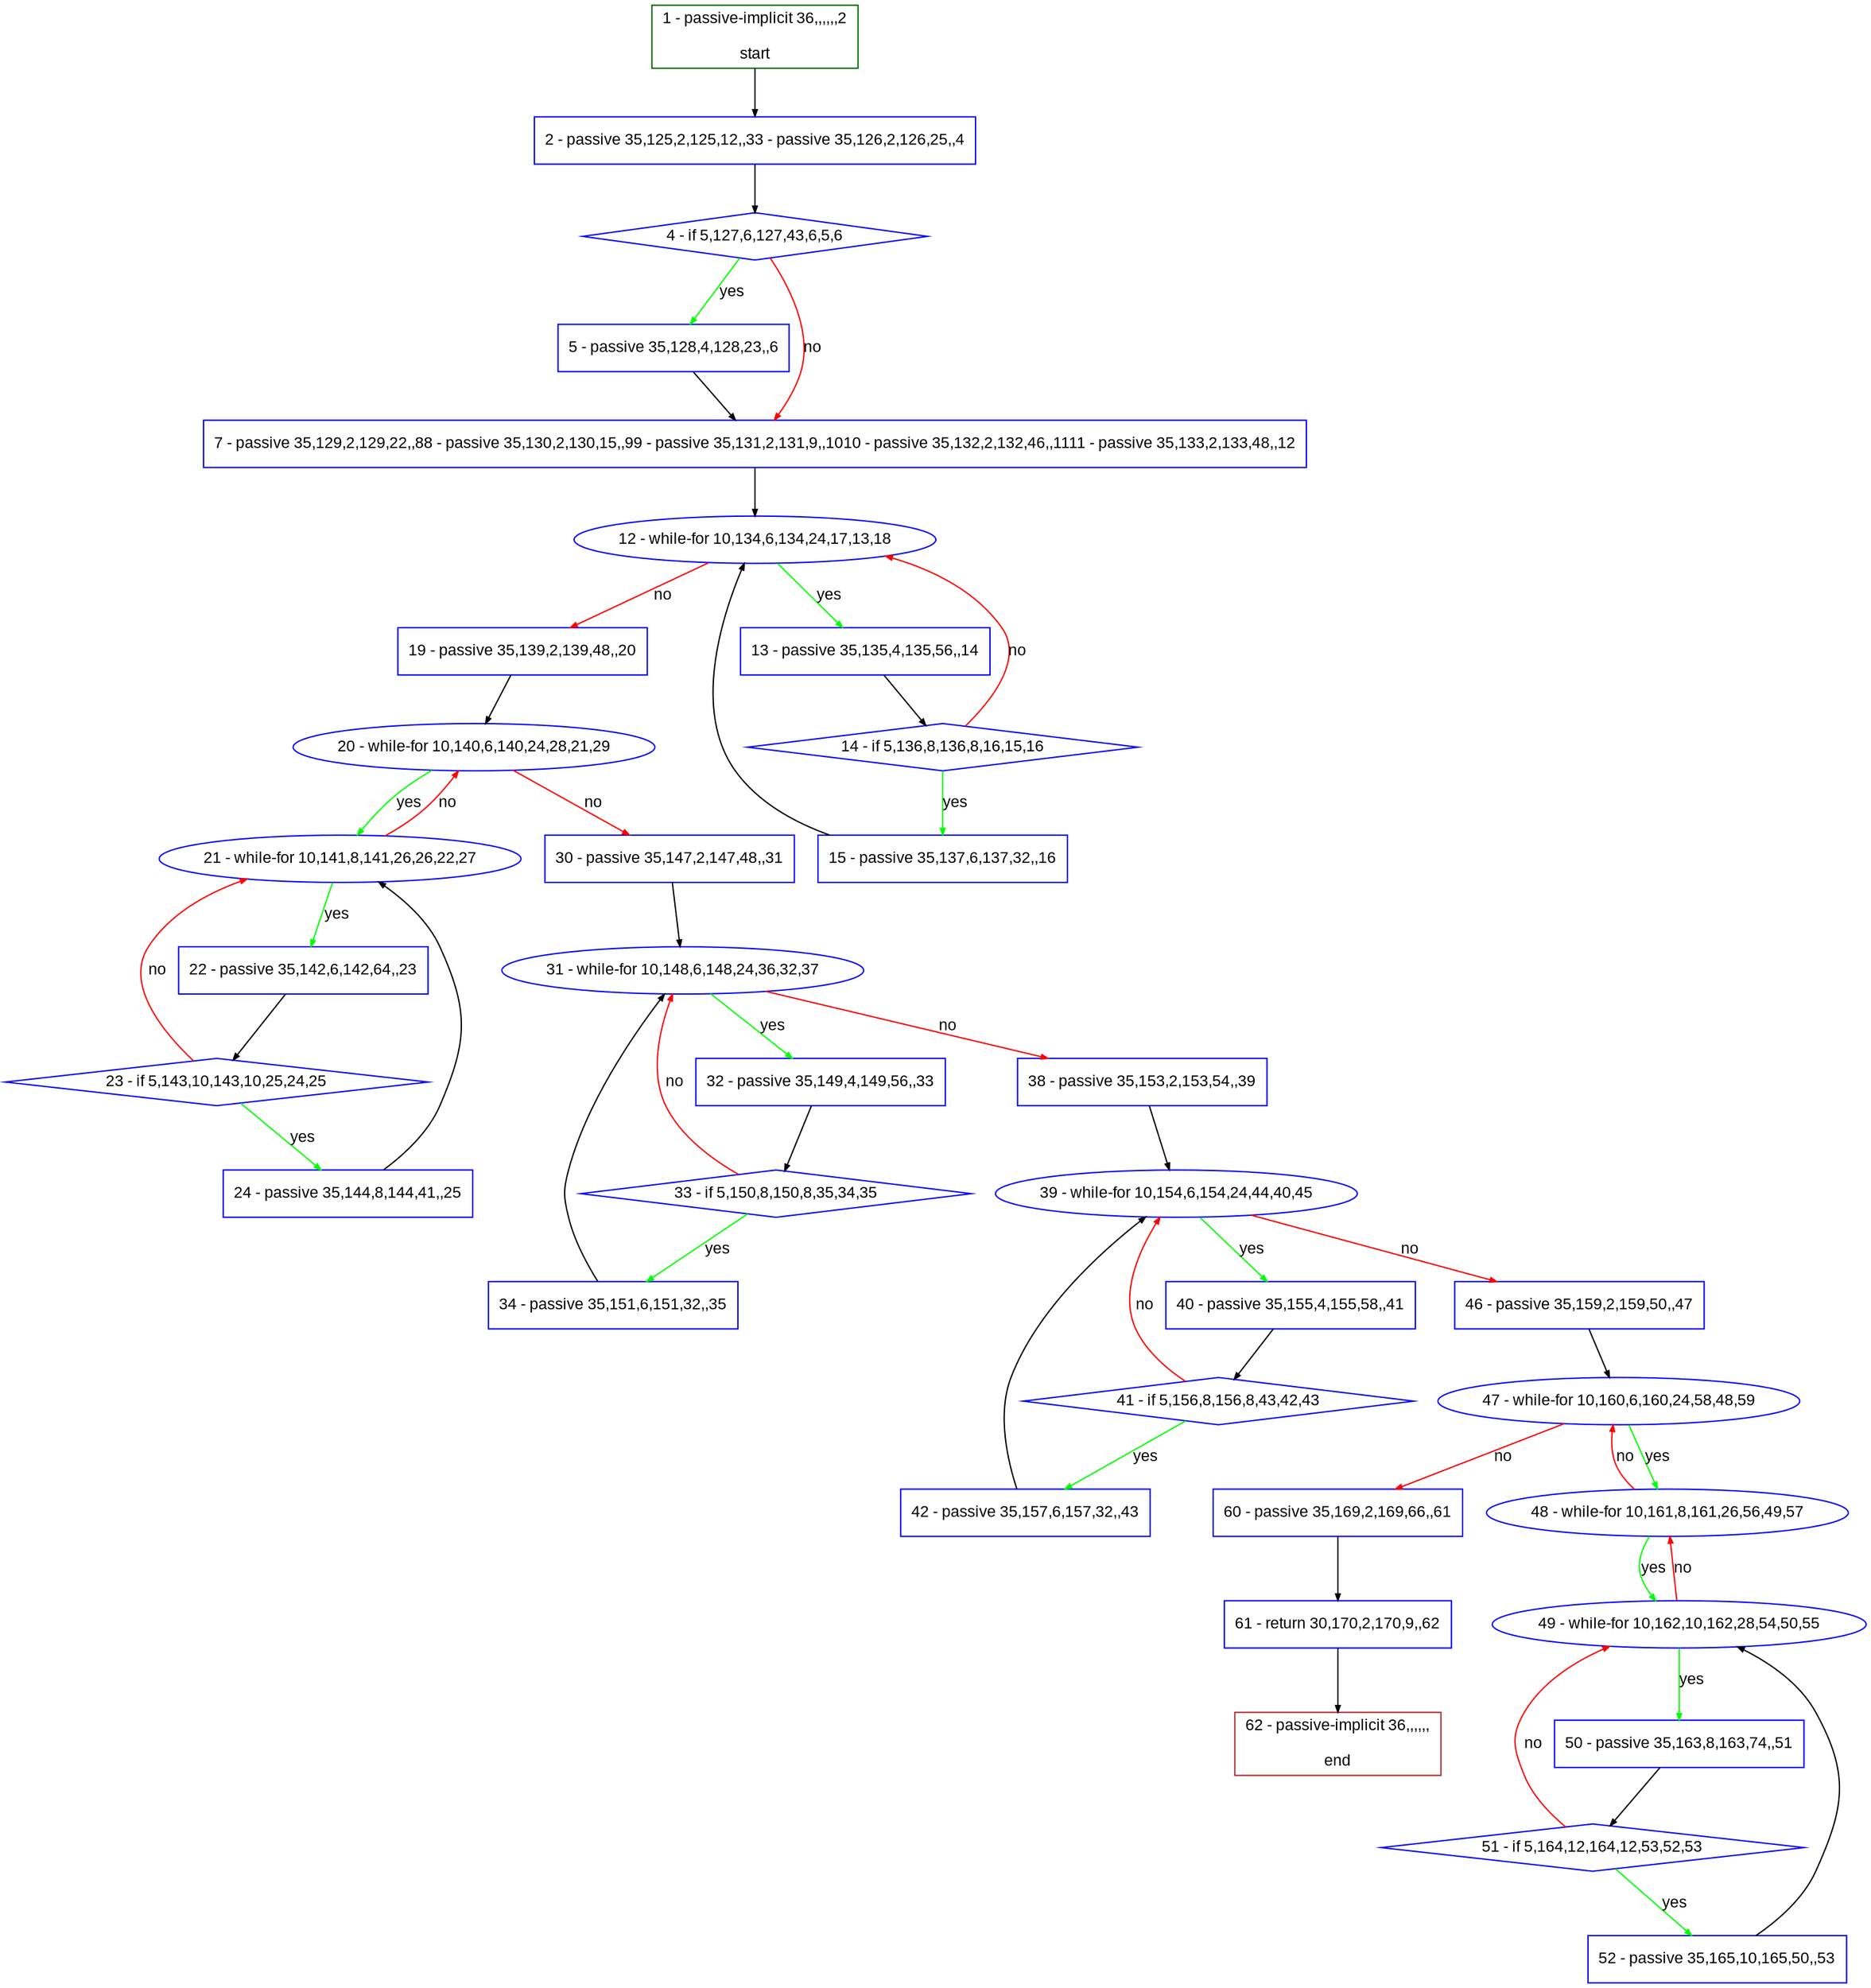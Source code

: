 digraph "" {
  graph [pack="true", label="", fontsize="12", packmode="clust", fontname="Arial", fillcolor="#FFFFCC", bgcolor="white", style="rounded,filled", compound="true"];
  node [node_initialized="no", label="", color="grey", fontsize="12", fillcolor="white", fontname="Arial", style="filled", shape="rectangle", compound="true", fixedsize="false"];
  edge [fontcolor="black", arrowhead="normal", arrowtail="none", arrowsize="0.5", ltail="", label="", color="black", fontsize="12", lhead="", fontname="Arial", dir="forward", compound="true"];
  __N1 [label="2 - passive 35,125,2,125,12,,33 - passive 35,126,2,126,25,,4", color="#0000ff", fillcolor="#ffffff", style="filled", shape="box"];
  __N2 [label="1 - passive-implicit 36,,,,,,2\n\nstart", color="#006400", fillcolor="#ffffff", style="filled", shape="box"];
  __N3 [label="4 - if 5,127,6,127,43,6,5,6", color="#0000ff", fillcolor="#ffffff", style="filled", shape="diamond"];
  __N4 [label="5 - passive 35,128,4,128,23,,6", color="#0000ff", fillcolor="#ffffff", style="filled", shape="box"];
  __N5 [label="7 - passive 35,129,2,129,22,,88 - passive 35,130,2,130,15,,99 - passive 35,131,2,131,9,,1010 - passive 35,132,2,132,46,,1111 - passive 35,133,2,133,48,,12", color="#0000ff", fillcolor="#ffffff", style="filled", shape="box"];
  __N6 [label="12 - while-for 10,134,6,134,24,17,13,18", color="#0000ff", fillcolor="#ffffff", style="filled", shape="oval"];
  __N7 [label="13 - passive 35,135,4,135,56,,14", color="#0000ff", fillcolor="#ffffff", style="filled", shape="box"];
  __N8 [label="19 - passive 35,139,2,139,48,,20", color="#0000ff", fillcolor="#ffffff", style="filled", shape="box"];
  __N9 [label="14 - if 5,136,8,136,8,16,15,16", color="#0000ff", fillcolor="#ffffff", style="filled", shape="diamond"];
  __N10 [label="15 - passive 35,137,6,137,32,,16", color="#0000ff", fillcolor="#ffffff", style="filled", shape="box"];
  __N11 [label="20 - while-for 10,140,6,140,24,28,21,29", color="#0000ff", fillcolor="#ffffff", style="filled", shape="oval"];
  __N12 [label="21 - while-for 10,141,8,141,26,26,22,27", color="#0000ff", fillcolor="#ffffff", style="filled", shape="oval"];
  __N13 [label="30 - passive 35,147,2,147,48,,31", color="#0000ff", fillcolor="#ffffff", style="filled", shape="box"];
  __N14 [label="22 - passive 35,142,6,142,64,,23", color="#0000ff", fillcolor="#ffffff", style="filled", shape="box"];
  __N15 [label="23 - if 5,143,10,143,10,25,24,25", color="#0000ff", fillcolor="#ffffff", style="filled", shape="diamond"];
  __N16 [label="24 - passive 35,144,8,144,41,,25", color="#0000ff", fillcolor="#ffffff", style="filled", shape="box"];
  __N17 [label="31 - while-for 10,148,6,148,24,36,32,37", color="#0000ff", fillcolor="#ffffff", style="filled", shape="oval"];
  __N18 [label="32 - passive 35,149,4,149,56,,33", color="#0000ff", fillcolor="#ffffff", style="filled", shape="box"];
  __N19 [label="38 - passive 35,153,2,153,54,,39", color="#0000ff", fillcolor="#ffffff", style="filled", shape="box"];
  __N20 [label="33 - if 5,150,8,150,8,35,34,35", color="#0000ff", fillcolor="#ffffff", style="filled", shape="diamond"];
  __N21 [label="34 - passive 35,151,6,151,32,,35", color="#0000ff", fillcolor="#ffffff", style="filled", shape="box"];
  __N22 [label="39 - while-for 10,154,6,154,24,44,40,45", color="#0000ff", fillcolor="#ffffff", style="filled", shape="oval"];
  __N23 [label="40 - passive 35,155,4,155,58,,41", color="#0000ff", fillcolor="#ffffff", style="filled", shape="box"];
  __N24 [label="46 - passive 35,159,2,159,50,,47", color="#0000ff", fillcolor="#ffffff", style="filled", shape="box"];
  __N25 [label="41 - if 5,156,8,156,8,43,42,43", color="#0000ff", fillcolor="#ffffff", style="filled", shape="diamond"];
  __N26 [label="42 - passive 35,157,6,157,32,,43", color="#0000ff", fillcolor="#ffffff", style="filled", shape="box"];
  __N27 [label="47 - while-for 10,160,6,160,24,58,48,59", color="#0000ff", fillcolor="#ffffff", style="filled", shape="oval"];
  __N28 [label="48 - while-for 10,161,8,161,26,56,49,57", color="#0000ff", fillcolor="#ffffff", style="filled", shape="oval"];
  __N29 [label="60 - passive 35,169,2,169,66,,61", color="#0000ff", fillcolor="#ffffff", style="filled", shape="box"];
  __N30 [label="49 - while-for 10,162,10,162,28,54,50,55", color="#0000ff", fillcolor="#ffffff", style="filled", shape="oval"];
  __N31 [label="50 - passive 35,163,8,163,74,,51", color="#0000ff", fillcolor="#ffffff", style="filled", shape="box"];
  __N32 [label="51 - if 5,164,12,164,12,53,52,53", color="#0000ff", fillcolor="#ffffff", style="filled", shape="diamond"];
  __N33 [label="52 - passive 35,165,10,165,50,,53", color="#0000ff", fillcolor="#ffffff", style="filled", shape="box"];
  __N34 [label="61 - return 30,170,2,170,9,,62", color="#0000ff", fillcolor="#ffffff", style="filled", shape="box"];
  __N35 [label="62 - passive-implicit 36,,,,,,\n\nend", color="#a52a2a", fillcolor="#ffffff", style="filled", shape="box"];
  __N2 -> __N1 [arrowhead="normal", arrowtail="none", color="#000000", label="", dir="forward"];
  __N1 -> __N3 [arrowhead="normal", arrowtail="none", color="#000000", label="", dir="forward"];
  __N3 -> __N4 [arrowhead="normal", arrowtail="none", color="#00ff00", label="yes", dir="forward"];
  __N3 -> __N5 [arrowhead="normal", arrowtail="none", color="#ff0000", label="no", dir="forward"];
  __N4 -> __N5 [arrowhead="normal", arrowtail="none", color="#000000", label="", dir="forward"];
  __N5 -> __N6 [arrowhead="normal", arrowtail="none", color="#000000", label="", dir="forward"];
  __N6 -> __N7 [arrowhead="normal", arrowtail="none", color="#00ff00", label="yes", dir="forward"];
  __N6 -> __N8 [arrowhead="normal", arrowtail="none", color="#ff0000", label="no", dir="forward"];
  __N7 -> __N9 [arrowhead="normal", arrowtail="none", color="#000000", label="", dir="forward"];
  __N9 -> __N6 [arrowhead="normal", arrowtail="none", color="#ff0000", label="no", dir="forward"];
  __N9 -> __N10 [arrowhead="normal", arrowtail="none", color="#00ff00", label="yes", dir="forward"];
  __N10 -> __N6 [arrowhead="normal", arrowtail="none", color="#000000", label="", dir="forward"];
  __N8 -> __N11 [arrowhead="normal", arrowtail="none", color="#000000", label="", dir="forward"];
  __N11 -> __N12 [arrowhead="normal", arrowtail="none", color="#00ff00", label="yes", dir="forward"];
  __N12 -> __N11 [arrowhead="normal", arrowtail="none", color="#ff0000", label="no", dir="forward"];
  __N11 -> __N13 [arrowhead="normal", arrowtail="none", color="#ff0000", label="no", dir="forward"];
  __N12 -> __N14 [arrowhead="normal", arrowtail="none", color="#00ff00", label="yes", dir="forward"];
  __N14 -> __N15 [arrowhead="normal", arrowtail="none", color="#000000", label="", dir="forward"];
  __N15 -> __N12 [arrowhead="normal", arrowtail="none", color="#ff0000", label="no", dir="forward"];
  __N15 -> __N16 [arrowhead="normal", arrowtail="none", color="#00ff00", label="yes", dir="forward"];
  __N16 -> __N12 [arrowhead="normal", arrowtail="none", color="#000000", label="", dir="forward"];
  __N13 -> __N17 [arrowhead="normal", arrowtail="none", color="#000000", label="", dir="forward"];
  __N17 -> __N18 [arrowhead="normal", arrowtail="none", color="#00ff00", label="yes", dir="forward"];
  __N17 -> __N19 [arrowhead="normal", arrowtail="none", color="#ff0000", label="no", dir="forward"];
  __N18 -> __N20 [arrowhead="normal", arrowtail="none", color="#000000", label="", dir="forward"];
  __N20 -> __N17 [arrowhead="normal", arrowtail="none", color="#ff0000", label="no", dir="forward"];
  __N20 -> __N21 [arrowhead="normal", arrowtail="none", color="#00ff00", label="yes", dir="forward"];
  __N21 -> __N17 [arrowhead="normal", arrowtail="none", color="#000000", label="", dir="forward"];
  __N19 -> __N22 [arrowhead="normal", arrowtail="none", color="#000000", label="", dir="forward"];
  __N22 -> __N23 [arrowhead="normal", arrowtail="none", color="#00ff00", label="yes", dir="forward"];
  __N22 -> __N24 [arrowhead="normal", arrowtail="none", color="#ff0000", label="no", dir="forward"];
  __N23 -> __N25 [arrowhead="normal", arrowtail="none", color="#000000", label="", dir="forward"];
  __N25 -> __N22 [arrowhead="normal", arrowtail="none", color="#ff0000", label="no", dir="forward"];
  __N25 -> __N26 [arrowhead="normal", arrowtail="none", color="#00ff00", label="yes", dir="forward"];
  __N26 -> __N22 [arrowhead="normal", arrowtail="none", color="#000000", label="", dir="forward"];
  __N24 -> __N27 [arrowhead="normal", arrowtail="none", color="#000000", label="", dir="forward"];
  __N27 -> __N28 [arrowhead="normal", arrowtail="none", color="#00ff00", label="yes", dir="forward"];
  __N28 -> __N27 [arrowhead="normal", arrowtail="none", color="#ff0000", label="no", dir="forward"];
  __N27 -> __N29 [arrowhead="normal", arrowtail="none", color="#ff0000", label="no", dir="forward"];
  __N28 -> __N30 [arrowhead="normal", arrowtail="none", color="#00ff00", label="yes", dir="forward"];
  __N30 -> __N28 [arrowhead="normal", arrowtail="none", color="#ff0000", label="no", dir="forward"];
  __N30 -> __N31 [arrowhead="normal", arrowtail="none", color="#00ff00", label="yes", dir="forward"];
  __N31 -> __N32 [arrowhead="normal", arrowtail="none", color="#000000", label="", dir="forward"];
  __N32 -> __N30 [arrowhead="normal", arrowtail="none", color="#ff0000", label="no", dir="forward"];
  __N32 -> __N33 [arrowhead="normal", arrowtail="none", color="#00ff00", label="yes", dir="forward"];
  __N33 -> __N30 [arrowhead="normal", arrowtail="none", color="#000000", label="", dir="forward"];
  __N29 -> __N34 [arrowhead="normal", arrowtail="none", color="#000000", label="", dir="forward"];
  __N34 -> __N35 [arrowhead="normal", arrowtail="none", color="#000000", label="", dir="forward"];
}
